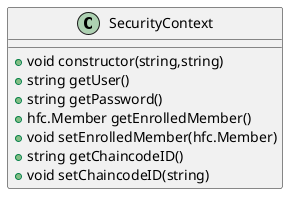 @startuml
class SecurityContext{
   + void constructor(string,string)
   + string getUser()
   + string getPassword()
   + hfc.Member getEnrolledMember()
   + void setEnrolledMember(hfc.Member)
   + string getChaincodeID()
   + void setChaincodeID(string)
}
@enduml
